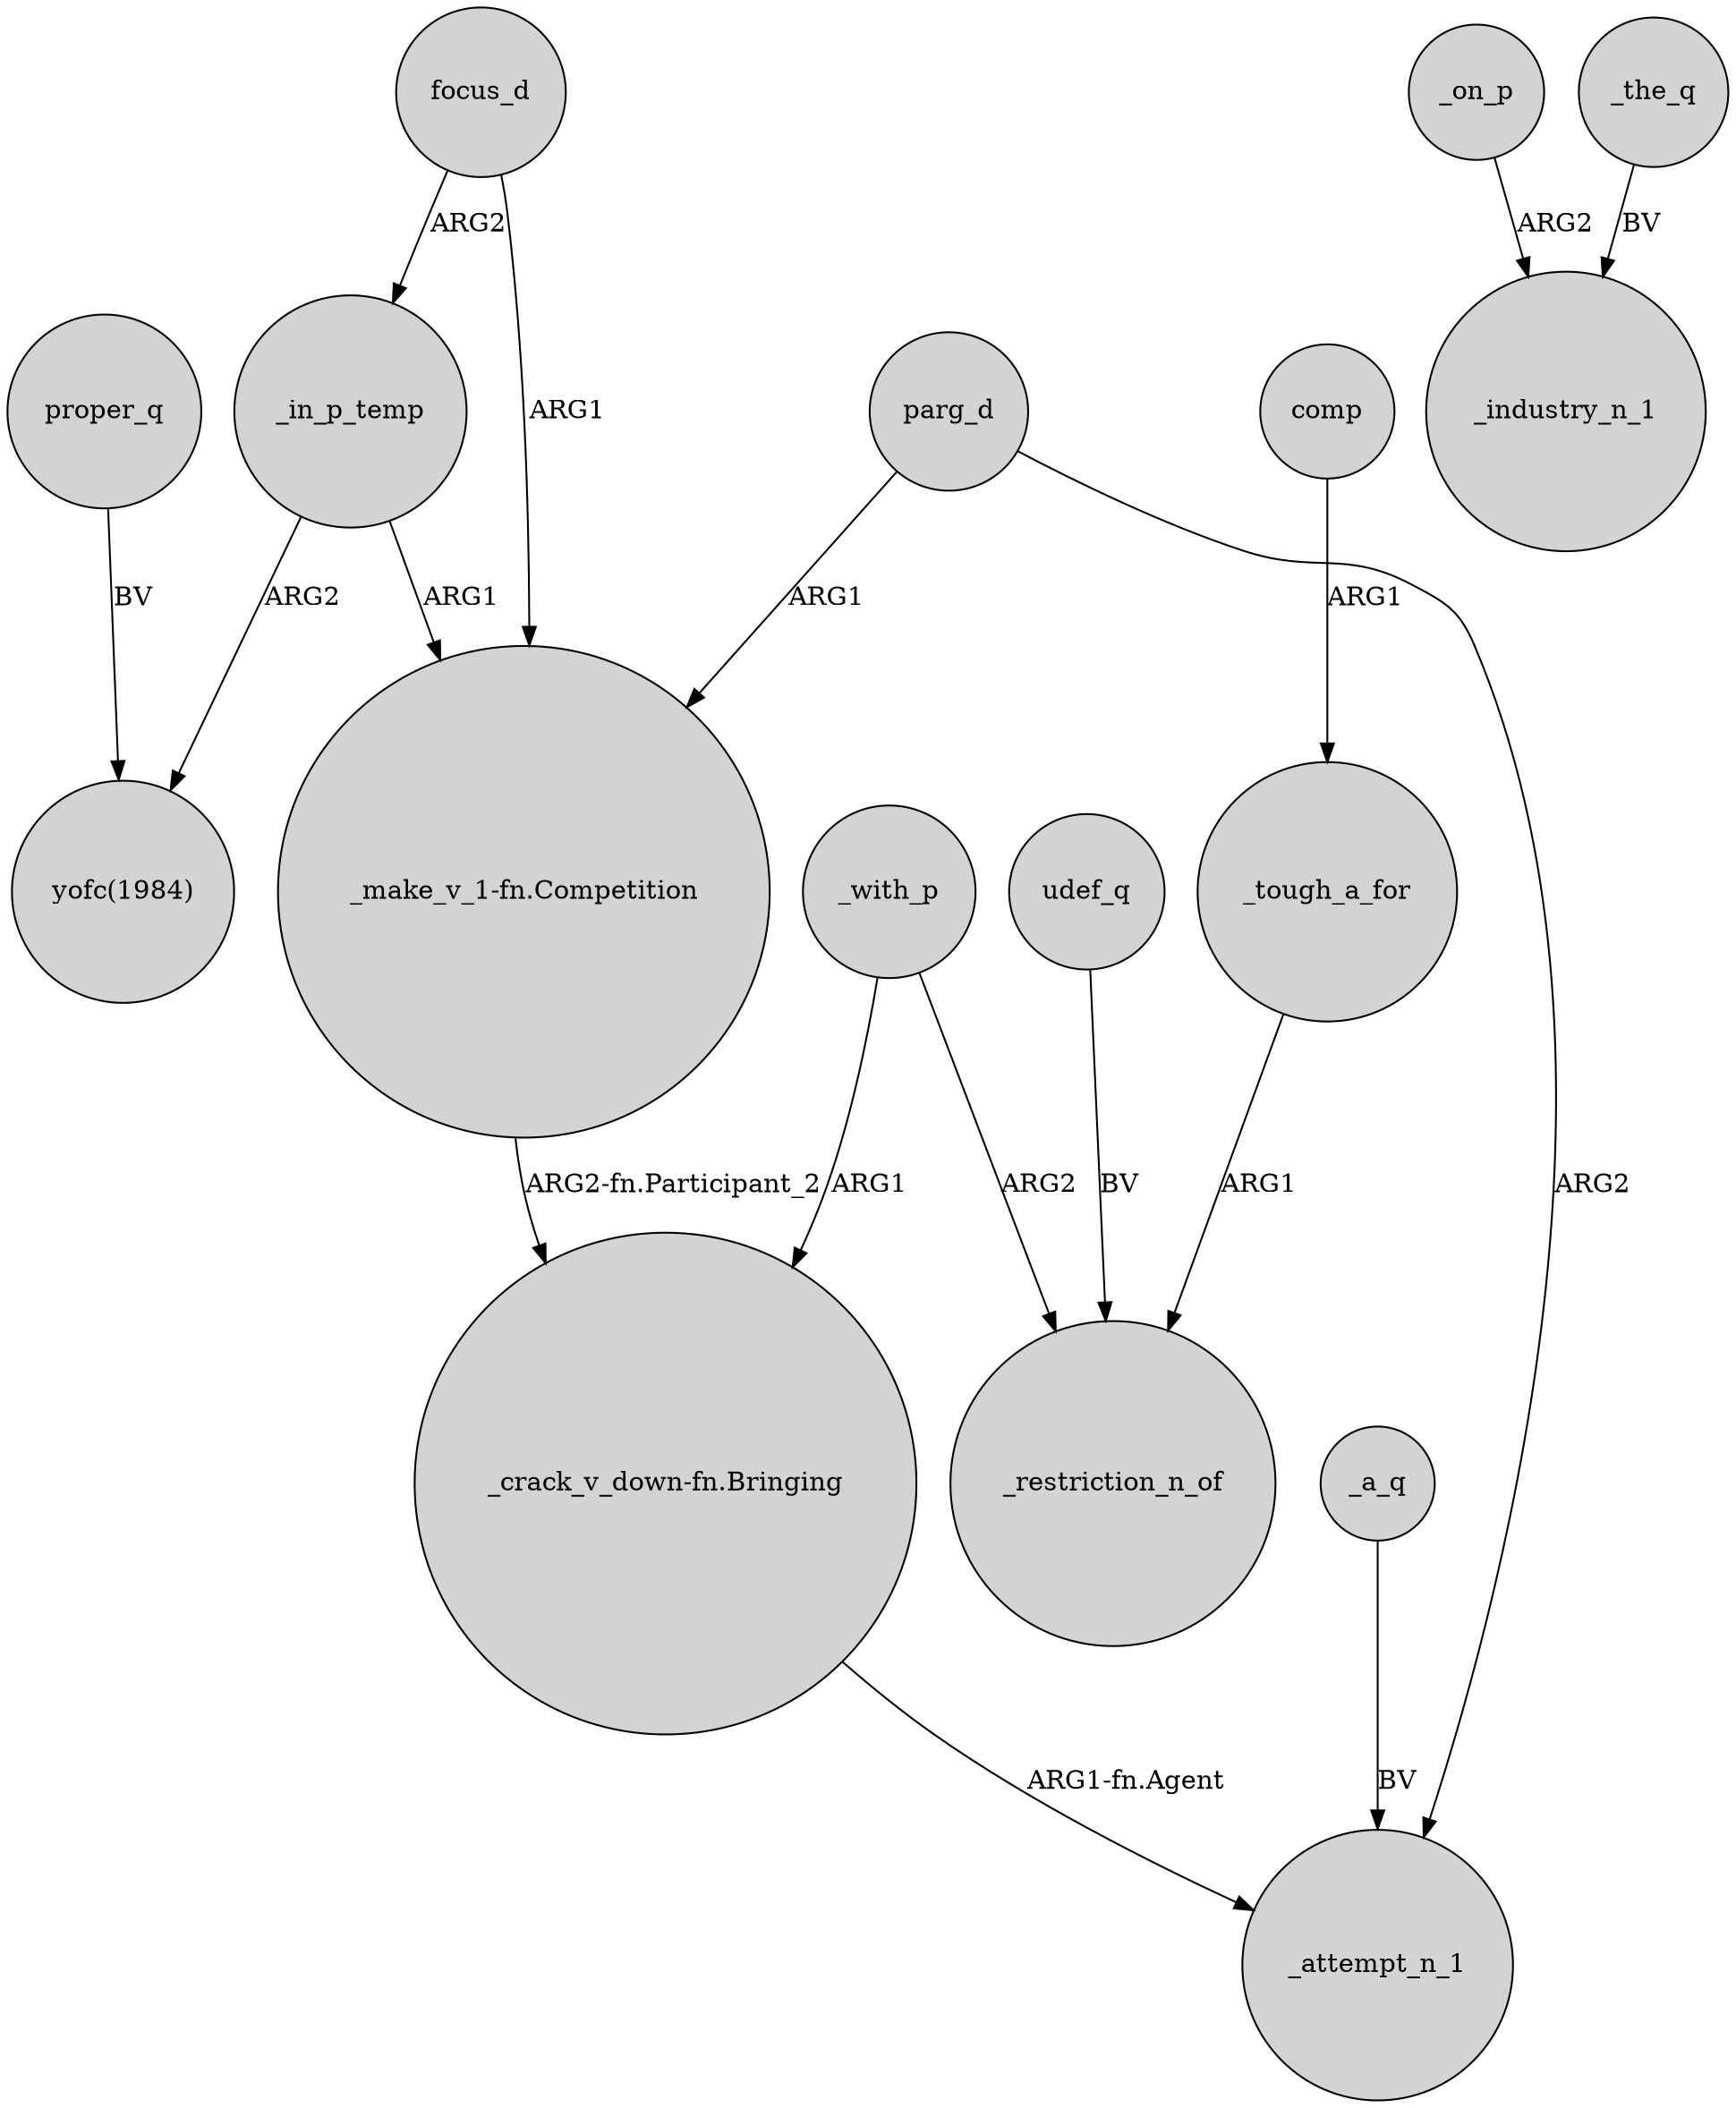 digraph {
	node [shape=circle style=filled]
	focus_d -> "_make_v_1-fn.Competition" [label=ARG1]
	_in_p_temp -> "_make_v_1-fn.Competition" [label=ARG1]
	"_crack_v_down-fn.Bringing" -> _attempt_n_1 [label="ARG1-fn.Agent"]
	udef_q -> _restriction_n_of [label=BV]
	_on_p -> _industry_n_1 [label=ARG2]
	parg_d -> _attempt_n_1 [label=ARG2]
	_with_p -> _restriction_n_of [label=ARG2]
	parg_d -> "_make_v_1-fn.Competition" [label=ARG1]
	comp -> _tough_a_for [label=ARG1]
	_a_q -> _attempt_n_1 [label=BV]
	_in_p_temp -> "yofc(1984)" [label=ARG2]
	_the_q -> _industry_n_1 [label=BV]
	focus_d -> _in_p_temp [label=ARG2]
	_with_p -> "_crack_v_down-fn.Bringing" [label=ARG1]
	_tough_a_for -> _restriction_n_of [label=ARG1]
	proper_q -> "yofc(1984)" [label=BV]
	"_make_v_1-fn.Competition" -> "_crack_v_down-fn.Bringing" [label="ARG2-fn.Participant_2"]
}
